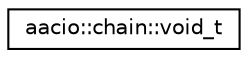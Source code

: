 digraph "Graphical Class Hierarchy"
{
  edge [fontname="Helvetica",fontsize="10",labelfontname="Helvetica",labelfontsize="10"];
  node [fontname="Helvetica",fontsize="10",shape=record];
  rankdir="LR";
  Node0 [label="aacio::chain::void_t",height=0.2,width=0.4,color="black", fillcolor="white", style="filled",URL="$structaacio_1_1chain_1_1void__t.html"];
}
